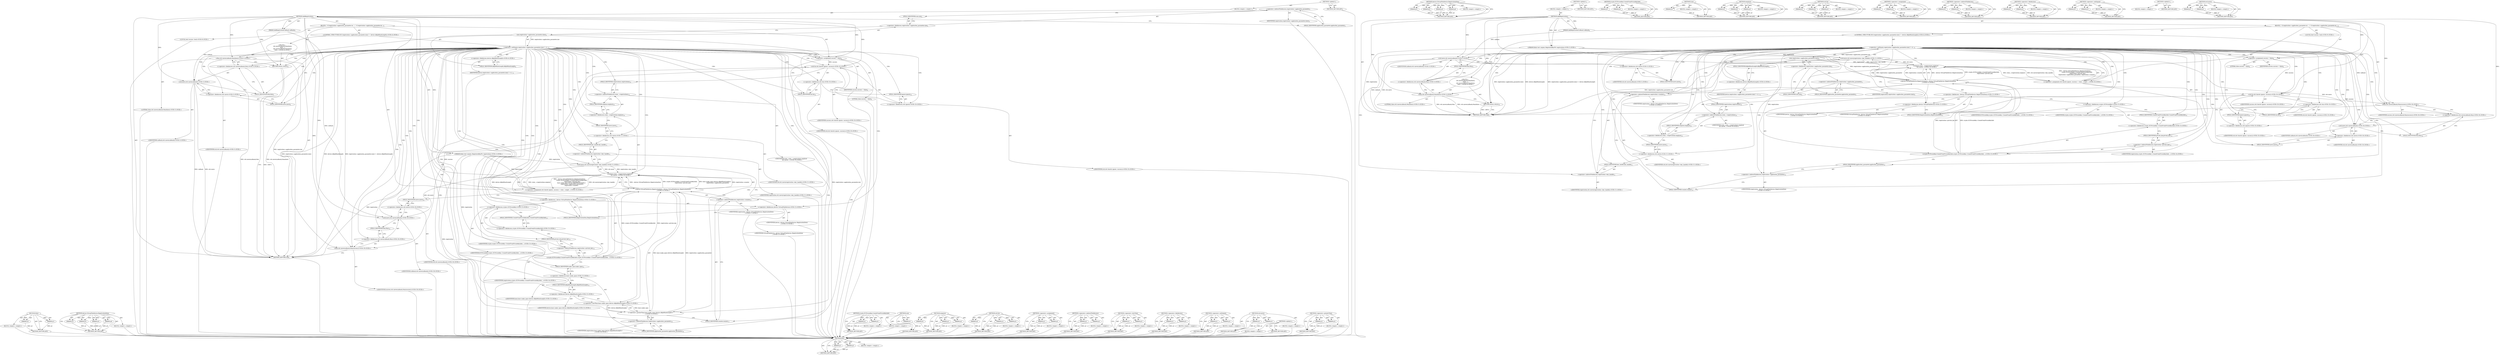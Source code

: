 digraph "&lt;operator&gt;.greaterThan" {
vulnerable_136 [label=<(METHOD,Run)>];
vulnerable_137 [label=<(PARAM,p1)>];
vulnerable_138 [label=<(PARAM,p2)>];
vulnerable_139 [label=<(BLOCK,&lt;empty&gt;,&lt;empty&gt;)>];
vulnerable_140 [label=<(METHOD_RETURN,ANY)>];
vulnerable_163 [label=<(METHOD,device.VirtualFidoDevice.RegistrationData)>];
vulnerable_164 [label=<(PARAM,p1)>];
vulnerable_165 [label=<(PARAM,p2)>];
vulnerable_166 [label=<(PARAM,p3)>];
vulnerable_167 [label=<(PARAM,p4)>];
vulnerable_168 [label=<(BLOCK,&lt;empty&gt;,&lt;empty&gt;)>];
vulnerable_169 [label=<(METHOD_RETURN,ANY)>];
vulnerable_6 [label=<(METHOD,&lt;global&gt;)<SUB>1</SUB>>];
vulnerable_7 [label=<(BLOCK,&lt;empty&gt;,&lt;empty&gt;)<SUB>1</SUB>>];
vulnerable_8 [label=<(METHOD,AddRegistration)<SUB>1</SUB>>];
vulnerable_9 [label="<(PARAM,blink::test::mojom::RegisteredKeyPtr registration)<SUB>2</SUB>>"];
vulnerable_10 [label=<(PARAM,AddRegistrationCallback callback)<SUB>3</SUB>>];
vulnerable_11 [label=<(BLOCK,{
  if (registration-&gt;application_parameter.siz...,{
  if (registration-&gt;application_parameter.siz...)<SUB>3</SUB>>];
vulnerable_12 [label="<(CONTROL_STRUCTURE,IF,if (registration-&gt;application_parameter.size() != device::kRpIdHashLength))<SUB>4</SUB>>"];
vulnerable_13 [label=<(&lt;operator&gt;.notEquals,registration-&gt;application_parameter.size() != d...)<SUB>4</SUB>>];
vulnerable_14 [label=<(size,registration-&gt;application_parameter.size())<SUB>4</SUB>>];
vulnerable_15 [label=<(&lt;operator&gt;.fieldAccess,registration-&gt;application_parameter.size)<SUB>4</SUB>>];
vulnerable_16 [label=<(&lt;operator&gt;.indirectFieldAccess,registration-&gt;application_parameter)<SUB>4</SUB>>];
vulnerable_17 [label=<(IDENTIFIER,registration,registration-&gt;application_parameter.size())<SUB>4</SUB>>];
vulnerable_18 [label=<(FIELD_IDENTIFIER,application_parameter,application_parameter)<SUB>4</SUB>>];
vulnerable_19 [label=<(FIELD_IDENTIFIER,size,size)<SUB>4</SUB>>];
vulnerable_20 [label="<(&lt;operator&gt;.fieldAccess,device::kRpIdHashLength)<SUB>4</SUB>>"];
vulnerable_21 [label=<(IDENTIFIER,device,registration-&gt;application_parameter.size() != d...)<SUB>4</SUB>>];
vulnerable_22 [label=<(FIELD_IDENTIFIER,kRpIdHashLength,kRpIdHashLength)<SUB>4</SUB>>];
vulnerable_23 [label="<(BLOCK,{
    std::move(callback).Run(false);
    retur...,{
    std::move(callback).Run(false);
    retur...)<SUB>4</SUB>>"];
vulnerable_24 [label="<(Run,std::move(callback).Run(false))<SUB>5</SUB>>"];
vulnerable_25 [label="<(&lt;operator&gt;.fieldAccess,std::move(callback).Run)<SUB>5</SUB>>"];
vulnerable_26 [label="<(std.move,std::move(callback))<SUB>5</SUB>>"];
vulnerable_27 [label="<(&lt;operator&gt;.fieldAccess,std::move)<SUB>5</SUB>>"];
vulnerable_28 [label="<(IDENTIFIER,std,std::move(callback))<SUB>5</SUB>>"];
vulnerable_29 [label=<(FIELD_IDENTIFIER,move,move)<SUB>5</SUB>>];
vulnerable_30 [label="<(IDENTIFIER,callback,std::move(callback))<SUB>5</SUB>>"];
vulnerable_31 [label=<(FIELD_IDENTIFIER,Run,Run)<SUB>5</SUB>>];
vulnerable_32 [label="<(LITERAL,false,std::move(callback).Run(false))<SUB>5</SUB>>"];
vulnerable_33 [label=<(RETURN,return;,return;)<SUB>6</SUB>>];
vulnerable_34 [label="<(LOCAL,bool success: bool)<SUB>9</SUB>>"];
vulnerable_35 [label=<(&lt;operator&gt;.assignment,success = false)<SUB>9</SUB>>];
vulnerable_36 [label=<(IDENTIFIER,success,success = false)<SUB>9</SUB>>];
vulnerable_37 [label=<(LITERAL,false,success = false)<SUB>9</SUB>>];
vulnerable_38 [label="<(&lt;operator&gt;.assignment,std::tie(std::ignore, success) = state_-&gt;regist...)<SUB>10</SUB>>"];
vulnerable_39 [label="<(std.tie,std::tie(std::ignore, success))<SUB>10</SUB>>"];
vulnerable_40 [label="<(&lt;operator&gt;.fieldAccess,std::tie)<SUB>10</SUB>>"];
vulnerable_41 [label="<(IDENTIFIER,std,std::tie(std::ignore, success))<SUB>10</SUB>>"];
vulnerable_42 [label=<(FIELD_IDENTIFIER,tie,tie)<SUB>10</SUB>>];
vulnerable_43 [label="<(&lt;operator&gt;.fieldAccess,std::ignore)<SUB>10</SUB>>"];
vulnerable_44 [label="<(IDENTIFIER,std,std::tie(std::ignore, success))<SUB>10</SUB>>"];
vulnerable_45 [label=<(FIELD_IDENTIFIER,ignore,ignore)<SUB>10</SUB>>];
vulnerable_46 [label="<(IDENTIFIER,success,std::tie(std::ignore, success))<SUB>10</SUB>>"];
vulnerable_47 [label="<(emplace,state_-&gt;registrations.emplace(
      std::move(...)<SUB>10</SUB>>"];
vulnerable_48 [label=<(&lt;operator&gt;.fieldAccess,state_-&gt;registrations.emplace)<SUB>10</SUB>>];
vulnerable_49 [label=<(&lt;operator&gt;.indirectFieldAccess,state_-&gt;registrations)<SUB>10</SUB>>];
vulnerable_50 [label="<(IDENTIFIER,state_,state_-&gt;registrations.emplace(
      std::move(...)<SUB>10</SUB>>"];
vulnerable_51 [label=<(FIELD_IDENTIFIER,registrations,registrations)<SUB>10</SUB>>];
vulnerable_52 [label=<(FIELD_IDENTIFIER,emplace,emplace)<SUB>10</SUB>>];
vulnerable_53 [label="<(std.move,std::move(registration-&gt;key_handle))<SUB>11</SUB>>"];
vulnerable_54 [label="<(&lt;operator&gt;.fieldAccess,std::move)<SUB>11</SUB>>"];
vulnerable_55 [label="<(IDENTIFIER,std,std::move(registration-&gt;key_handle))<SUB>11</SUB>>"];
vulnerable_56 [label=<(FIELD_IDENTIFIER,move,move)<SUB>11</SUB>>];
vulnerable_57 [label=<(&lt;operator&gt;.indirectFieldAccess,registration-&gt;key_handle)<SUB>11</SUB>>];
vulnerable_58 [label="<(IDENTIFIER,registration,std::move(registration-&gt;key_handle))<SUB>11</SUB>>"];
vulnerable_59 [label=<(FIELD_IDENTIFIER,key_handle,key_handle)<SUB>11</SUB>>];
vulnerable_60 [label="<(device.VirtualFidoDevice.RegistrationData,::device::VirtualFidoDevice::RegistrationData(
...)<SUB>12</SUB>>"];
vulnerable_61 [label="<(&lt;operator&gt;.fieldAccess,::device::VirtualFidoDevice::RegistrationData)<SUB>12</SUB>>"];
vulnerable_62 [label="<(&lt;operator&gt;.fieldAccess,device::VirtualFidoDevice)<SUB>12</SUB>>"];
vulnerable_63 [label="<(IDENTIFIER,device,::device::VirtualFidoDevice::RegistrationData(
...)<SUB>12</SUB>>"];
vulnerable_64 [label="<(IDENTIFIER,VirtualFidoDevice,::device::VirtualFidoDevice::RegistrationData(
...)<SUB>12</SUB>>"];
vulnerable_65 [label=<(FIELD_IDENTIFIER,RegistrationData,RegistrationData)<SUB>12</SUB>>];
vulnerable_66 [label="<(crypto.ECPrivateKey.CreateFromPrivateKeyInfo,crypto::ECPrivateKey::CreateFromPrivateKeyInfo(...)<SUB>13</SUB>>"];
vulnerable_67 [label="<(&lt;operator&gt;.fieldAccess,crypto::ECPrivateKey::CreateFromPrivateKeyInfo)<SUB>13</SUB>>"];
vulnerable_68 [label="<(&lt;operator&gt;.fieldAccess,crypto::ECPrivateKey)<SUB>13</SUB>>"];
vulnerable_69 [label="<(IDENTIFIER,crypto,crypto::ECPrivateKey::CreateFromPrivateKeyInfo(...)<SUB>13</SUB>>"];
vulnerable_70 [label="<(IDENTIFIER,ECPrivateKey,crypto::ECPrivateKey::CreateFromPrivateKeyInfo(...)<SUB>13</SUB>>"];
vulnerable_71 [label=<(FIELD_IDENTIFIER,CreateFromPrivateKeyInfo,CreateFromPrivateKeyInfo)<SUB>13</SUB>>];
vulnerable_72 [label=<(&lt;operator&gt;.indirectFieldAccess,registration-&gt;private_key)<SUB>14</SUB>>];
vulnerable_73 [label="<(IDENTIFIER,registration,crypto::ECPrivateKey::CreateFromPrivateKeyInfo(...)<SUB>14</SUB>>"];
vulnerable_74 [label=<(FIELD_IDENTIFIER,private_key,private_key)<SUB>14</SUB>>];
vulnerable_75 [label=<(&lt;operator&gt;.indirectFieldAccess,registration-&gt;application_parameter)<SUB>15</SUB>>];
vulnerable_76 [label="<(IDENTIFIER,registration,::device::VirtualFidoDevice::RegistrationData(
...)<SUB>15</SUB>>"];
vulnerable_77 [label=<(FIELD_IDENTIFIER,application_parameter,application_parameter)<SUB>15</SUB>>];
vulnerable_78 [label=<(&lt;operator&gt;.indirectFieldAccess,registration-&gt;counter)<SUB>15</SUB>>];
vulnerable_79 [label="<(IDENTIFIER,registration,::device::VirtualFidoDevice::RegistrationData(
...)<SUB>15</SUB>>"];
vulnerable_80 [label=<(FIELD_IDENTIFIER,counter,counter)<SUB>15</SUB>>];
vulnerable_81 [label="<(Run,std::move(callback).Run(success))<SUB>16</SUB>>"];
vulnerable_82 [label="<(&lt;operator&gt;.fieldAccess,std::move(callback).Run)<SUB>16</SUB>>"];
vulnerable_83 [label="<(std.move,std::move(callback))<SUB>16</SUB>>"];
vulnerable_84 [label="<(&lt;operator&gt;.fieldAccess,std::move)<SUB>16</SUB>>"];
vulnerable_85 [label="<(IDENTIFIER,std,std::move(callback))<SUB>16</SUB>>"];
vulnerable_86 [label=<(FIELD_IDENTIFIER,move,move)<SUB>16</SUB>>];
vulnerable_87 [label="<(IDENTIFIER,callback,std::move(callback))<SUB>16</SUB>>"];
vulnerable_88 [label=<(FIELD_IDENTIFIER,Run,Run)<SUB>16</SUB>>];
vulnerable_89 [label="<(IDENTIFIER,success,std::move(callback).Run(success))<SUB>16</SUB>>"];
vulnerable_90 [label=<(METHOD_RETURN,void)<SUB>1</SUB>>];
vulnerable_92 [label=<(METHOD_RETURN,ANY)<SUB>1</SUB>>];
vulnerable_170 [label=<(METHOD,crypto.ECPrivateKey.CreateFromPrivateKeyInfo)>];
vulnerable_171 [label=<(PARAM,p1)>];
vulnerable_172 [label=<(PARAM,p2)>];
vulnerable_173 [label=<(BLOCK,&lt;empty&gt;,&lt;empty&gt;)>];
vulnerable_174 [label=<(METHOD_RETURN,ANY)>];
vulnerable_122 [label=<(METHOD,size)>];
vulnerable_123 [label=<(PARAM,p1)>];
vulnerable_124 [label=<(BLOCK,&lt;empty&gt;,&lt;empty&gt;)>];
vulnerable_125 [label=<(METHOD_RETURN,ANY)>];
vulnerable_157 [label=<(METHOD,emplace)>];
vulnerable_158 [label=<(PARAM,p1)>];
vulnerable_159 [label=<(PARAM,p2)>];
vulnerable_160 [label=<(PARAM,p3)>];
vulnerable_161 [label=<(BLOCK,&lt;empty&gt;,&lt;empty&gt;)>];
vulnerable_162 [label=<(METHOD_RETURN,ANY)>];
vulnerable_151 [label=<(METHOD,std.tie)>];
vulnerable_152 [label=<(PARAM,p1)>];
vulnerable_153 [label=<(PARAM,p2)>];
vulnerable_154 [label=<(PARAM,p3)>];
vulnerable_155 [label=<(BLOCK,&lt;empty&gt;,&lt;empty&gt;)>];
vulnerable_156 [label=<(METHOD_RETURN,ANY)>];
vulnerable_146 [label=<(METHOD,&lt;operator&gt;.assignment)>];
vulnerable_147 [label=<(PARAM,p1)>];
vulnerable_148 [label=<(PARAM,p2)>];
vulnerable_149 [label=<(BLOCK,&lt;empty&gt;,&lt;empty&gt;)>];
vulnerable_150 [label=<(METHOD_RETURN,ANY)>];
vulnerable_131 [label=<(METHOD,&lt;operator&gt;.indirectFieldAccess)>];
vulnerable_132 [label=<(PARAM,p1)>];
vulnerable_133 [label=<(PARAM,p2)>];
vulnerable_134 [label=<(BLOCK,&lt;empty&gt;,&lt;empty&gt;)>];
vulnerable_135 [label=<(METHOD_RETURN,ANY)>];
vulnerable_126 [label=<(METHOD,&lt;operator&gt;.fieldAccess)>];
vulnerable_127 [label=<(PARAM,p1)>];
vulnerable_128 [label=<(PARAM,p2)>];
vulnerable_129 [label=<(BLOCK,&lt;empty&gt;,&lt;empty&gt;)>];
vulnerable_130 [label=<(METHOD_RETURN,ANY)>];
vulnerable_117 [label=<(METHOD,&lt;operator&gt;.notEquals)>];
vulnerable_118 [label=<(PARAM,p1)>];
vulnerable_119 [label=<(PARAM,p2)>];
vulnerable_120 [label=<(BLOCK,&lt;empty&gt;,&lt;empty&gt;)>];
vulnerable_121 [label=<(METHOD_RETURN,ANY)>];
vulnerable_111 [label=<(METHOD,&lt;global&gt;)<SUB>1</SUB>>];
vulnerable_112 [label=<(BLOCK,&lt;empty&gt;,&lt;empty&gt;)>];
vulnerable_113 [label=<(METHOD_RETURN,ANY)>];
vulnerable_141 [label=<(METHOD,std.move)>];
vulnerable_142 [label=<(PARAM,p1)>];
vulnerable_143 [label=<(PARAM,p2)>];
vulnerable_144 [label=<(BLOCK,&lt;empty&gt;,&lt;empty&gt;)>];
vulnerable_145 [label=<(METHOD_RETURN,ANY)>];
fixed_144 [label=<(METHOD,Run)>];
fixed_145 [label=<(PARAM,p1)>];
fixed_146 [label=<(PARAM,p2)>];
fixed_147 [label=<(BLOCK,&lt;empty&gt;,&lt;empty&gt;)>];
fixed_148 [label=<(METHOD_RETURN,ANY)>];
fixed_171 [label=<(METHOD,device.VirtualFidoDevice.RegistrationData)>];
fixed_172 [label=<(PARAM,p1)>];
fixed_173 [label=<(PARAM,p2)>];
fixed_174 [label=<(PARAM,p3)>];
fixed_175 [label=<(PARAM,p4)>];
fixed_176 [label=<(BLOCK,&lt;empty&gt;,&lt;empty&gt;)>];
fixed_177 [label=<(METHOD_RETURN,ANY)>];
fixed_6 [label=<(METHOD,&lt;global&gt;)<SUB>1</SUB>>];
fixed_7 [label=<(BLOCK,&lt;empty&gt;,&lt;empty&gt;)<SUB>1</SUB>>];
fixed_8 [label=<(METHOD,AddRegistration)<SUB>1</SUB>>];
fixed_9 [label="<(PARAM,blink::test::mojom::RegisteredKeyPtr registration)<SUB>2</SUB>>"];
fixed_10 [label=<(PARAM,AddRegistrationCallback callback)<SUB>3</SUB>>];
fixed_11 [label=<(BLOCK,{
  if (registration-&gt;application_parameter.siz...,{
  if (registration-&gt;application_parameter.siz...)<SUB>3</SUB>>];
fixed_12 [label="<(CONTROL_STRUCTURE,IF,if (registration-&gt;application_parameter.size() != device::kRpIdHashLength))<SUB>4</SUB>>"];
fixed_13 [label=<(&lt;operator&gt;.notEquals,registration-&gt;application_parameter.size() != d...)<SUB>4</SUB>>];
fixed_14 [label=<(size,registration-&gt;application_parameter.size())<SUB>4</SUB>>];
fixed_15 [label=<(&lt;operator&gt;.fieldAccess,registration-&gt;application_parameter.size)<SUB>4</SUB>>];
fixed_16 [label=<(&lt;operator&gt;.indirectFieldAccess,registration-&gt;application_parameter)<SUB>4</SUB>>];
fixed_17 [label=<(IDENTIFIER,registration,registration-&gt;application_parameter.size())<SUB>4</SUB>>];
fixed_18 [label=<(FIELD_IDENTIFIER,application_parameter,application_parameter)<SUB>4</SUB>>];
fixed_19 [label=<(FIELD_IDENTIFIER,size,size)<SUB>4</SUB>>];
fixed_20 [label="<(&lt;operator&gt;.fieldAccess,device::kRpIdHashLength)<SUB>4</SUB>>"];
fixed_21 [label=<(IDENTIFIER,device,registration-&gt;application_parameter.size() != d...)<SUB>4</SUB>>];
fixed_22 [label=<(FIELD_IDENTIFIER,kRpIdHashLength,kRpIdHashLength)<SUB>4</SUB>>];
fixed_23 [label="<(BLOCK,{
    std::move(callback).Run(false);
    retur...,{
    std::move(callback).Run(false);
    retur...)<SUB>4</SUB>>"];
fixed_24 [label="<(Run,std::move(callback).Run(false))<SUB>5</SUB>>"];
fixed_25 [label="<(&lt;operator&gt;.fieldAccess,std::move(callback).Run)<SUB>5</SUB>>"];
fixed_26 [label="<(std.move,std::move(callback))<SUB>5</SUB>>"];
fixed_27 [label="<(&lt;operator&gt;.fieldAccess,std::move)<SUB>5</SUB>>"];
fixed_28 [label="<(IDENTIFIER,std,std::move(callback))<SUB>5</SUB>>"];
fixed_29 [label=<(FIELD_IDENTIFIER,move,move)<SUB>5</SUB>>];
fixed_30 [label="<(IDENTIFIER,callback,std::move(callback))<SUB>5</SUB>>"];
fixed_31 [label=<(FIELD_IDENTIFIER,Run,Run)<SUB>5</SUB>>];
fixed_32 [label="<(LITERAL,false,std::move(callback).Run(false))<SUB>5</SUB>>"];
fixed_33 [label=<(RETURN,return;,return;)<SUB>6</SUB>>];
fixed_34 [label="<(LOCAL,bool success: bool)<SUB>9</SUB>>"];
fixed_35 [label=<(&lt;operator&gt;.assignment,success = false)<SUB>9</SUB>>];
fixed_36 [label=<(IDENTIFIER,success,success = false)<SUB>9</SUB>>];
fixed_37 [label=<(LITERAL,false,success = false)<SUB>9</SUB>>];
fixed_38 [label="<(&lt;operator&gt;.assignment,std::tie(std::ignore, success) = state_-&gt;regist...)<SUB>10</SUB>>"];
fixed_39 [label="<(std.tie,std::tie(std::ignore, success))<SUB>10</SUB>>"];
fixed_40 [label="<(&lt;operator&gt;.fieldAccess,std::tie)<SUB>10</SUB>>"];
fixed_41 [label="<(IDENTIFIER,std,std::tie(std::ignore, success))<SUB>10</SUB>>"];
fixed_42 [label=<(FIELD_IDENTIFIER,tie,tie)<SUB>10</SUB>>];
fixed_43 [label="<(&lt;operator&gt;.fieldAccess,std::ignore)<SUB>10</SUB>>"];
fixed_44 [label="<(IDENTIFIER,std,std::tie(std::ignore, success))<SUB>10</SUB>>"];
fixed_45 [label=<(FIELD_IDENTIFIER,ignore,ignore)<SUB>10</SUB>>];
fixed_46 [label="<(IDENTIFIER,success,std::tie(std::ignore, success))<SUB>10</SUB>>"];
fixed_47 [label="<(emplace,state_-&gt;registrations.emplace(
      std::move(...)<SUB>10</SUB>>"];
fixed_48 [label=<(&lt;operator&gt;.fieldAccess,state_-&gt;registrations.emplace)<SUB>10</SUB>>];
fixed_49 [label=<(&lt;operator&gt;.indirectFieldAccess,state_-&gt;registrations)<SUB>10</SUB>>];
fixed_50 [label="<(IDENTIFIER,state_,state_-&gt;registrations.emplace(
      std::move(...)<SUB>10</SUB>>"];
fixed_51 [label=<(FIELD_IDENTIFIER,registrations,registrations)<SUB>10</SUB>>];
fixed_52 [label=<(FIELD_IDENTIFIER,emplace,emplace)<SUB>10</SUB>>];
fixed_53 [label="<(std.move,std::move(registration-&gt;key_handle))<SUB>11</SUB>>"];
fixed_54 [label="<(&lt;operator&gt;.fieldAccess,std::move)<SUB>11</SUB>>"];
fixed_55 [label="<(IDENTIFIER,std,std::move(registration-&gt;key_handle))<SUB>11</SUB>>"];
fixed_56 [label=<(FIELD_IDENTIFIER,move,move)<SUB>11</SUB>>];
fixed_57 [label=<(&lt;operator&gt;.indirectFieldAccess,registration-&gt;key_handle)<SUB>11</SUB>>];
fixed_58 [label="<(IDENTIFIER,registration,std::move(registration-&gt;key_handle))<SUB>11</SUB>>"];
fixed_59 [label=<(FIELD_IDENTIFIER,key_handle,key_handle)<SUB>11</SUB>>];
fixed_60 [label="<(device.VirtualFidoDevice.RegistrationData,::device::VirtualFidoDevice::RegistrationData(
...)<SUB>12</SUB>>"];
fixed_61 [label="<(&lt;operator&gt;.fieldAccess,::device::VirtualFidoDevice::RegistrationData)<SUB>12</SUB>>"];
fixed_62 [label="<(&lt;operator&gt;.fieldAccess,device::VirtualFidoDevice)<SUB>12</SUB>>"];
fixed_63 [label="<(IDENTIFIER,device,::device::VirtualFidoDevice::RegistrationData(
...)<SUB>12</SUB>>"];
fixed_64 [label="<(IDENTIFIER,VirtualFidoDevice,::device::VirtualFidoDevice::RegistrationData(
...)<SUB>12</SUB>>"];
fixed_65 [label=<(FIELD_IDENTIFIER,RegistrationData,RegistrationData)<SUB>12</SUB>>];
fixed_66 [label="<(crypto.ECPrivateKey.CreateFromPrivateKeyInfo,crypto::ECPrivateKey::CreateFromPrivateKeyInfo(...)<SUB>13</SUB>>"];
fixed_67 [label="<(&lt;operator&gt;.fieldAccess,crypto::ECPrivateKey::CreateFromPrivateKeyInfo)<SUB>13</SUB>>"];
fixed_68 [label="<(&lt;operator&gt;.fieldAccess,crypto::ECPrivateKey)<SUB>13</SUB>>"];
fixed_69 [label="<(IDENTIFIER,crypto,crypto::ECPrivateKey::CreateFromPrivateKeyInfo(...)<SUB>13</SUB>>"];
fixed_70 [label="<(IDENTIFIER,ECPrivateKey,crypto::ECPrivateKey::CreateFromPrivateKeyInfo(...)<SUB>13</SUB>>"];
fixed_71 [label=<(FIELD_IDENTIFIER,CreateFromPrivateKeyInfo,CreateFromPrivateKeyInfo)<SUB>13</SUB>>];
fixed_72 [label=<(&lt;operator&gt;.indirectFieldAccess,registration-&gt;private_key)<SUB>14</SUB>>];
fixed_73 [label="<(IDENTIFIER,registration,crypto::ECPrivateKey::CreateFromPrivateKeyInfo(...)<SUB>14</SUB>>"];
fixed_74 [label=<(FIELD_IDENTIFIER,private_key,private_key)<SUB>14</SUB>>];
fixed_75 [label="<(&lt;operator&gt;.greaterThan,base::make_span&lt;device::kRpIdHashLength&gt;(
     ...)<SUB>15</SUB>>"];
fixed_76 [label="<(&lt;operator&gt;.lessThan,base::make_span&lt;device::kRpIdHashLength)<SUB>15</SUB>>"];
fixed_77 [label="<(&lt;operator&gt;.fieldAccess,base::make_span)<SUB>15</SUB>>"];
fixed_78 [label="<(IDENTIFIER,base,base::make_span&lt;device::kRpIdHashLength)<SUB>15</SUB>>"];
fixed_79 [label=<(FIELD_IDENTIFIER,make_span,make_span)<SUB>15</SUB>>];
fixed_80 [label="<(&lt;operator&gt;.fieldAccess,device::kRpIdHashLength)<SUB>15</SUB>>"];
fixed_81 [label="<(IDENTIFIER,device,base::make_span&lt;device::kRpIdHashLength)<SUB>15</SUB>>"];
fixed_82 [label=<(FIELD_IDENTIFIER,kRpIdHashLength,kRpIdHashLength)<SUB>15</SUB>>];
fixed_83 [label=<(&lt;operator&gt;.indirectFieldAccess,registration-&gt;application_parameter)<SUB>16</SUB>>];
fixed_84 [label="<(IDENTIFIER,registration,base::make_span&lt;device::kRpIdHashLength&gt;(
     ...)<SUB>16</SUB>>"];
fixed_85 [label=<(FIELD_IDENTIFIER,application_parameter,application_parameter)<SUB>16</SUB>>];
fixed_86 [label=<(&lt;operator&gt;.indirectFieldAccess,registration-&gt;counter)<SUB>17</SUB>>];
fixed_87 [label="<(IDENTIFIER,registration,::device::VirtualFidoDevice::RegistrationData(
...)<SUB>17</SUB>>"];
fixed_88 [label=<(FIELD_IDENTIFIER,counter,counter)<SUB>17</SUB>>];
fixed_89 [label="<(Run,std::move(callback).Run(success))<SUB>18</SUB>>"];
fixed_90 [label="<(&lt;operator&gt;.fieldAccess,std::move(callback).Run)<SUB>18</SUB>>"];
fixed_91 [label="<(std.move,std::move(callback))<SUB>18</SUB>>"];
fixed_92 [label="<(&lt;operator&gt;.fieldAccess,std::move)<SUB>18</SUB>>"];
fixed_93 [label="<(IDENTIFIER,std,std::move(callback))<SUB>18</SUB>>"];
fixed_94 [label=<(FIELD_IDENTIFIER,move,move)<SUB>18</SUB>>];
fixed_95 [label="<(IDENTIFIER,callback,std::move(callback))<SUB>18</SUB>>"];
fixed_96 [label=<(FIELD_IDENTIFIER,Run,Run)<SUB>18</SUB>>];
fixed_97 [label="<(IDENTIFIER,success,std::move(callback).Run(success))<SUB>18</SUB>>"];
fixed_98 [label=<(METHOD_RETURN,void)<SUB>1</SUB>>];
fixed_100 [label=<(METHOD_RETURN,ANY)<SUB>1</SUB>>];
fixed_178 [label=<(METHOD,crypto.ECPrivateKey.CreateFromPrivateKeyInfo)>];
fixed_179 [label=<(PARAM,p1)>];
fixed_180 [label=<(PARAM,p2)>];
fixed_181 [label=<(BLOCK,&lt;empty&gt;,&lt;empty&gt;)>];
fixed_182 [label=<(METHOD_RETURN,ANY)>];
fixed_130 [label=<(METHOD,size)>];
fixed_131 [label=<(PARAM,p1)>];
fixed_132 [label=<(BLOCK,&lt;empty&gt;,&lt;empty&gt;)>];
fixed_133 [label=<(METHOD_RETURN,ANY)>];
fixed_165 [label=<(METHOD,emplace)>];
fixed_166 [label=<(PARAM,p1)>];
fixed_167 [label=<(PARAM,p2)>];
fixed_168 [label=<(PARAM,p3)>];
fixed_169 [label=<(BLOCK,&lt;empty&gt;,&lt;empty&gt;)>];
fixed_170 [label=<(METHOD_RETURN,ANY)>];
fixed_159 [label=<(METHOD,std.tie)>];
fixed_160 [label=<(PARAM,p1)>];
fixed_161 [label=<(PARAM,p2)>];
fixed_162 [label=<(PARAM,p3)>];
fixed_163 [label=<(BLOCK,&lt;empty&gt;,&lt;empty&gt;)>];
fixed_164 [label=<(METHOD_RETURN,ANY)>];
fixed_154 [label=<(METHOD,&lt;operator&gt;.assignment)>];
fixed_155 [label=<(PARAM,p1)>];
fixed_156 [label=<(PARAM,p2)>];
fixed_157 [label=<(BLOCK,&lt;empty&gt;,&lt;empty&gt;)>];
fixed_158 [label=<(METHOD_RETURN,ANY)>];
fixed_139 [label=<(METHOD,&lt;operator&gt;.indirectFieldAccess)>];
fixed_140 [label=<(PARAM,p1)>];
fixed_141 [label=<(PARAM,p2)>];
fixed_142 [label=<(BLOCK,&lt;empty&gt;,&lt;empty&gt;)>];
fixed_143 [label=<(METHOD_RETURN,ANY)>];
fixed_188 [label=<(METHOD,&lt;operator&gt;.lessThan)>];
fixed_189 [label=<(PARAM,p1)>];
fixed_190 [label=<(PARAM,p2)>];
fixed_191 [label=<(BLOCK,&lt;empty&gt;,&lt;empty&gt;)>];
fixed_192 [label=<(METHOD_RETURN,ANY)>];
fixed_134 [label=<(METHOD,&lt;operator&gt;.fieldAccess)>];
fixed_135 [label=<(PARAM,p1)>];
fixed_136 [label=<(PARAM,p2)>];
fixed_137 [label=<(BLOCK,&lt;empty&gt;,&lt;empty&gt;)>];
fixed_138 [label=<(METHOD_RETURN,ANY)>];
fixed_125 [label=<(METHOD,&lt;operator&gt;.notEquals)>];
fixed_126 [label=<(PARAM,p1)>];
fixed_127 [label=<(PARAM,p2)>];
fixed_128 [label=<(BLOCK,&lt;empty&gt;,&lt;empty&gt;)>];
fixed_129 [label=<(METHOD_RETURN,ANY)>];
fixed_119 [label=<(METHOD,&lt;global&gt;)<SUB>1</SUB>>];
fixed_120 [label=<(BLOCK,&lt;empty&gt;,&lt;empty&gt;)>];
fixed_121 [label=<(METHOD_RETURN,ANY)>];
fixed_149 [label=<(METHOD,std.move)>];
fixed_150 [label=<(PARAM,p1)>];
fixed_151 [label=<(PARAM,p2)>];
fixed_152 [label=<(BLOCK,&lt;empty&gt;,&lt;empty&gt;)>];
fixed_153 [label=<(METHOD_RETURN,ANY)>];
fixed_183 [label=<(METHOD,&lt;operator&gt;.greaterThan)>];
fixed_184 [label=<(PARAM,p1)>];
fixed_185 [label=<(PARAM,p2)>];
fixed_186 [label=<(BLOCK,&lt;empty&gt;,&lt;empty&gt;)>];
fixed_187 [label=<(METHOD_RETURN,ANY)>];
vulnerable_136 -> vulnerable_137  [key=0, label="AST: "];
vulnerable_136 -> vulnerable_137  [key=1, label="DDG: "];
vulnerable_136 -> vulnerable_139  [key=0, label="AST: "];
vulnerable_136 -> vulnerable_138  [key=0, label="AST: "];
vulnerable_136 -> vulnerable_138  [key=1, label="DDG: "];
vulnerable_136 -> vulnerable_140  [key=0, label="AST: "];
vulnerable_136 -> vulnerable_140  [key=1, label="CFG: "];
vulnerable_137 -> vulnerable_140  [key=0, label="DDG: p1"];
vulnerable_138 -> vulnerable_140  [key=0, label="DDG: p2"];
vulnerable_163 -> vulnerable_164  [key=0, label="AST: "];
vulnerable_163 -> vulnerable_164  [key=1, label="DDG: "];
vulnerable_163 -> vulnerable_168  [key=0, label="AST: "];
vulnerable_163 -> vulnerable_165  [key=0, label="AST: "];
vulnerable_163 -> vulnerable_165  [key=1, label="DDG: "];
vulnerable_163 -> vulnerable_169  [key=0, label="AST: "];
vulnerable_163 -> vulnerable_169  [key=1, label="CFG: "];
vulnerable_163 -> vulnerable_166  [key=0, label="AST: "];
vulnerable_163 -> vulnerable_166  [key=1, label="DDG: "];
vulnerable_163 -> vulnerable_167  [key=0, label="AST: "];
vulnerable_163 -> vulnerable_167  [key=1, label="DDG: "];
vulnerable_164 -> vulnerable_169  [key=0, label="DDG: p1"];
vulnerable_165 -> vulnerable_169  [key=0, label="DDG: p2"];
vulnerable_166 -> vulnerable_169  [key=0, label="DDG: p3"];
vulnerable_167 -> vulnerable_169  [key=0, label="DDG: p4"];
vulnerable_6 -> vulnerable_7  [key=0, label="AST: "];
vulnerable_6 -> vulnerable_92  [key=0, label="AST: "];
vulnerable_6 -> vulnerable_92  [key=1, label="CFG: "];
vulnerable_7 -> vulnerable_8  [key=0, label="AST: "];
vulnerable_8 -> vulnerable_9  [key=0, label="AST: "];
vulnerable_8 -> vulnerable_9  [key=1, label="DDG: "];
vulnerable_8 -> vulnerable_10  [key=0, label="AST: "];
vulnerable_8 -> vulnerable_10  [key=1, label="DDG: "];
vulnerable_8 -> vulnerable_11  [key=0, label="AST: "];
vulnerable_8 -> vulnerable_90  [key=0, label="AST: "];
vulnerable_8 -> vulnerable_18  [key=0, label="CFG: "];
vulnerable_8 -> vulnerable_35  [key=0, label="DDG: "];
vulnerable_8 -> vulnerable_81  [key=0, label="DDG: "];
vulnerable_8 -> vulnerable_33  [key=0, label="DDG: "];
vulnerable_8 -> vulnerable_39  [key=0, label="DDG: "];
vulnerable_8 -> vulnerable_24  [key=0, label="DDG: "];
vulnerable_8 -> vulnerable_83  [key=0, label="DDG: "];
vulnerable_8 -> vulnerable_26  [key=0, label="DDG: "];
vulnerable_9 -> vulnerable_90  [key=0, label="DDG: registration"];
vulnerable_9 -> vulnerable_53  [key=0, label="DDG: registration"];
vulnerable_9 -> vulnerable_60  [key=0, label="DDG: registration"];
vulnerable_9 -> vulnerable_66  [key=0, label="DDG: registration"];
vulnerable_10 -> vulnerable_83  [key=0, label="DDG: callback"];
vulnerable_10 -> vulnerable_26  [key=0, label="DDG: callback"];
vulnerable_11 -> vulnerable_12  [key=0, label="AST: "];
vulnerable_11 -> vulnerable_34  [key=0, label="AST: "];
vulnerable_11 -> vulnerable_35  [key=0, label="AST: "];
vulnerable_11 -> vulnerable_38  [key=0, label="AST: "];
vulnerable_11 -> vulnerable_81  [key=0, label="AST: "];
vulnerable_12 -> vulnerable_13  [key=0, label="AST: "];
vulnerable_12 -> vulnerable_23  [key=0, label="AST: "];
vulnerable_13 -> vulnerable_14  [key=0, label="AST: "];
vulnerable_13 -> vulnerable_20  [key=0, label="AST: "];
vulnerable_13 -> vulnerable_29  [key=0, label="CFG: "];
vulnerable_13 -> vulnerable_29  [key=1, label="CDG: "];
vulnerable_13 -> vulnerable_35  [key=0, label="CFG: "];
vulnerable_13 -> vulnerable_35  [key=1, label="CDG: "];
vulnerable_13 -> vulnerable_90  [key=0, label="DDG: registration-&gt;application_parameter.size()"];
vulnerable_13 -> vulnerable_90  [key=1, label="DDG: device::kRpIdHashLength"];
vulnerable_13 -> vulnerable_90  [key=2, label="DDG: registration-&gt;application_parameter.size() != device::kRpIdHashLength"];
vulnerable_13 -> vulnerable_47  [key=0, label="CDG: "];
vulnerable_13 -> vulnerable_48  [key=0, label="CDG: "];
vulnerable_13 -> vulnerable_68  [key=0, label="CDG: "];
vulnerable_13 -> vulnerable_49  [key=0, label="CDG: "];
vulnerable_13 -> vulnerable_60  [key=0, label="CDG: "];
vulnerable_13 -> vulnerable_26  [key=0, label="CDG: "];
vulnerable_13 -> vulnerable_77  [key=0, label="CDG: "];
vulnerable_13 -> vulnerable_42  [key=0, label="CDG: "];
vulnerable_13 -> vulnerable_51  [key=0, label="CDG: "];
vulnerable_13 -> vulnerable_57  [key=0, label="CDG: "];
vulnerable_13 -> vulnerable_66  [key=0, label="CDG: "];
vulnerable_13 -> vulnerable_75  [key=0, label="CDG: "];
vulnerable_13 -> vulnerable_52  [key=0, label="CDG: "];
vulnerable_13 -> vulnerable_81  [key=0, label="CDG: "];
vulnerable_13 -> vulnerable_84  [key=0, label="CDG: "];
vulnerable_13 -> vulnerable_38  [key=0, label="CDG: "];
vulnerable_13 -> vulnerable_25  [key=0, label="CDG: "];
vulnerable_13 -> vulnerable_72  [key=0, label="CDG: "];
vulnerable_13 -> vulnerable_56  [key=0, label="CDG: "];
vulnerable_13 -> vulnerable_67  [key=0, label="CDG: "];
vulnerable_13 -> vulnerable_74  [key=0, label="CDG: "];
vulnerable_13 -> vulnerable_45  [key=0, label="CDG: "];
vulnerable_13 -> vulnerable_27  [key=0, label="CDG: "];
vulnerable_13 -> vulnerable_40  [key=0, label="CDG: "];
vulnerable_13 -> vulnerable_65  [key=0, label="CDG: "];
vulnerable_13 -> vulnerable_59  [key=0, label="CDG: "];
vulnerable_13 -> vulnerable_82  [key=0, label="CDG: "];
vulnerable_13 -> vulnerable_54  [key=0, label="CDG: "];
vulnerable_13 -> vulnerable_43  [key=0, label="CDG: "];
vulnerable_13 -> vulnerable_24  [key=0, label="CDG: "];
vulnerable_13 -> vulnerable_80  [key=0, label="CDG: "];
vulnerable_13 -> vulnerable_33  [key=0, label="CDG: "];
vulnerable_13 -> vulnerable_61  [key=0, label="CDG: "];
vulnerable_13 -> vulnerable_83  [key=0, label="CDG: "];
vulnerable_13 -> vulnerable_71  [key=0, label="CDG: "];
vulnerable_13 -> vulnerable_53  [key=0, label="CDG: "];
vulnerable_13 -> vulnerable_88  [key=0, label="CDG: "];
vulnerable_13 -> vulnerable_78  [key=0, label="CDG: "];
vulnerable_13 -> vulnerable_62  [key=0, label="CDG: "];
vulnerable_13 -> vulnerable_39  [key=0, label="CDG: "];
vulnerable_13 -> vulnerable_31  [key=0, label="CDG: "];
vulnerable_13 -> vulnerable_86  [key=0, label="CDG: "];
vulnerable_14 -> vulnerable_15  [key=0, label="AST: "];
vulnerable_14 -> vulnerable_22  [key=0, label="CFG: "];
vulnerable_14 -> vulnerable_90  [key=0, label="DDG: registration-&gt;application_parameter.size"];
vulnerable_14 -> vulnerable_13  [key=0, label="DDG: registration-&gt;application_parameter.size"];
vulnerable_14 -> vulnerable_60  [key=0, label="DDG: registration-&gt;application_parameter.size"];
vulnerable_15 -> vulnerable_16  [key=0, label="AST: "];
vulnerable_15 -> vulnerable_19  [key=0, label="AST: "];
vulnerable_15 -> vulnerable_14  [key=0, label="CFG: "];
vulnerable_16 -> vulnerable_17  [key=0, label="AST: "];
vulnerable_16 -> vulnerable_18  [key=0, label="AST: "];
vulnerable_16 -> vulnerable_19  [key=0, label="CFG: "];
vulnerable_18 -> vulnerable_16  [key=0, label="CFG: "];
vulnerable_19 -> vulnerable_15  [key=0, label="CFG: "];
vulnerable_20 -> vulnerable_21  [key=0, label="AST: "];
vulnerable_20 -> vulnerable_22  [key=0, label="AST: "];
vulnerable_20 -> vulnerable_13  [key=0, label="CFG: "];
vulnerable_22 -> vulnerable_20  [key=0, label="CFG: "];
vulnerable_23 -> vulnerable_24  [key=0, label="AST: "];
vulnerable_23 -> vulnerable_33  [key=0, label="AST: "];
vulnerable_24 -> vulnerable_25  [key=0, label="AST: "];
vulnerable_24 -> vulnerable_32  [key=0, label="AST: "];
vulnerable_24 -> vulnerable_33  [key=0, label="CFG: "];
vulnerable_24 -> vulnerable_90  [key=0, label="DDG: std::move(callback).Run"];
vulnerable_24 -> vulnerable_90  [key=1, label="DDG: std::move(callback).Run(false)"];
vulnerable_25 -> vulnerable_26  [key=0, label="AST: "];
vulnerable_25 -> vulnerable_31  [key=0, label="AST: "];
vulnerable_25 -> vulnerable_24  [key=0, label="CFG: "];
vulnerable_26 -> vulnerable_27  [key=0, label="AST: "];
vulnerable_26 -> vulnerable_30  [key=0, label="AST: "];
vulnerable_26 -> vulnerable_31  [key=0, label="CFG: "];
vulnerable_26 -> vulnerable_90  [key=0, label="DDG: std::move"];
vulnerable_26 -> vulnerable_90  [key=1, label="DDG: callback"];
vulnerable_27 -> vulnerable_28  [key=0, label="AST: "];
vulnerable_27 -> vulnerable_29  [key=0, label="AST: "];
vulnerable_27 -> vulnerable_26  [key=0, label="CFG: "];
vulnerable_29 -> vulnerable_27  [key=0, label="CFG: "];
vulnerable_31 -> vulnerable_25  [key=0, label="CFG: "];
vulnerable_33 -> vulnerable_90  [key=0, label="CFG: "];
vulnerable_33 -> vulnerable_90  [key=1, label="DDG: &lt;RET&gt;"];
vulnerable_35 -> vulnerable_36  [key=0, label="AST: "];
vulnerable_35 -> vulnerable_37  [key=0, label="AST: "];
vulnerable_35 -> vulnerable_42  [key=0, label="CFG: "];
vulnerable_35 -> vulnerable_39  [key=0, label="DDG: success"];
vulnerable_38 -> vulnerable_39  [key=0, label="AST: "];
vulnerable_38 -> vulnerable_47  [key=0, label="AST: "];
vulnerable_38 -> vulnerable_86  [key=0, label="CFG: "];
vulnerable_39 -> vulnerable_40  [key=0, label="AST: "];
vulnerable_39 -> vulnerable_43  [key=0, label="AST: "];
vulnerable_39 -> vulnerable_46  [key=0, label="AST: "];
vulnerable_39 -> vulnerable_51  [key=0, label="CFG: "];
vulnerable_39 -> vulnerable_81  [key=0, label="DDG: success"];
vulnerable_40 -> vulnerable_41  [key=0, label="AST: "];
vulnerable_40 -> vulnerable_42  [key=0, label="AST: "];
vulnerable_40 -> vulnerable_45  [key=0, label="CFG: "];
vulnerable_42 -> vulnerable_40  [key=0, label="CFG: "];
vulnerable_43 -> vulnerable_44  [key=0, label="AST: "];
vulnerable_43 -> vulnerable_45  [key=0, label="AST: "];
vulnerable_43 -> vulnerable_39  [key=0, label="CFG: "];
vulnerable_45 -> vulnerable_43  [key=0, label="CFG: "];
vulnerable_47 -> vulnerable_48  [key=0, label="AST: "];
vulnerable_47 -> vulnerable_53  [key=0, label="AST: "];
vulnerable_47 -> vulnerable_60  [key=0, label="AST: "];
vulnerable_47 -> vulnerable_38  [key=0, label="CFG: "];
vulnerable_47 -> vulnerable_38  [key=1, label="DDG: state_-&gt;registrations.emplace"];
vulnerable_47 -> vulnerable_38  [key=2, label="DDG: std::move(registration-&gt;key_handle)"];
vulnerable_47 -> vulnerable_38  [key=3, label="DDG: ::device::VirtualFidoDevice::RegistrationData(
           crypto::ECPrivateKey::CreateFromPrivateKeyInfo(
               registration-&gt;private_key),
          registration-&gt;application_parameter, registration-&gt;counter)"];
vulnerable_48 -> vulnerable_49  [key=0, label="AST: "];
vulnerable_48 -> vulnerable_52  [key=0, label="AST: "];
vulnerable_48 -> vulnerable_56  [key=0, label="CFG: "];
vulnerable_49 -> vulnerable_50  [key=0, label="AST: "];
vulnerable_49 -> vulnerable_51  [key=0, label="AST: "];
vulnerable_49 -> vulnerable_52  [key=0, label="CFG: "];
vulnerable_51 -> vulnerable_49  [key=0, label="CFG: "];
vulnerable_52 -> vulnerable_48  [key=0, label="CFG: "];
vulnerable_53 -> vulnerable_54  [key=0, label="AST: "];
vulnerable_53 -> vulnerable_57  [key=0, label="AST: "];
vulnerable_53 -> vulnerable_62  [key=0, label="CFG: "];
vulnerable_53 -> vulnerable_47  [key=0, label="DDG: std::move"];
vulnerable_53 -> vulnerable_47  [key=1, label="DDG: registration-&gt;key_handle"];
vulnerable_53 -> vulnerable_83  [key=0, label="DDG: std::move"];
vulnerable_54 -> vulnerable_55  [key=0, label="AST: "];
vulnerable_54 -> vulnerable_56  [key=0, label="AST: "];
vulnerable_54 -> vulnerable_59  [key=0, label="CFG: "];
vulnerable_56 -> vulnerable_54  [key=0, label="CFG: "];
vulnerable_57 -> vulnerable_58  [key=0, label="AST: "];
vulnerable_57 -> vulnerable_59  [key=0, label="AST: "];
vulnerable_57 -> vulnerable_53  [key=0, label="CFG: "];
vulnerable_59 -> vulnerable_57  [key=0, label="CFG: "];
vulnerable_60 -> vulnerable_61  [key=0, label="AST: "];
vulnerable_60 -> vulnerable_66  [key=0, label="AST: "];
vulnerable_60 -> vulnerable_75  [key=0, label="AST: "];
vulnerable_60 -> vulnerable_78  [key=0, label="AST: "];
vulnerable_60 -> vulnerable_47  [key=0, label="CFG: "];
vulnerable_60 -> vulnerable_47  [key=1, label="DDG: ::device::VirtualFidoDevice::RegistrationData"];
vulnerable_60 -> vulnerable_47  [key=2, label="DDG: crypto::ECPrivateKey::CreateFromPrivateKeyInfo(
               registration-&gt;private_key)"];
vulnerable_60 -> vulnerable_47  [key=3, label="DDG: registration-&gt;application_parameter"];
vulnerable_60 -> vulnerable_47  [key=4, label="DDG: registration-&gt;counter"];
vulnerable_61 -> vulnerable_62  [key=0, label="AST: "];
vulnerable_61 -> vulnerable_65  [key=0, label="AST: "];
vulnerable_61 -> vulnerable_68  [key=0, label="CFG: "];
vulnerable_62 -> vulnerable_63  [key=0, label="AST: "];
vulnerable_62 -> vulnerable_64  [key=0, label="AST: "];
vulnerable_62 -> vulnerable_65  [key=0, label="CFG: "];
vulnerable_65 -> vulnerable_61  [key=0, label="CFG: "];
vulnerable_66 -> vulnerable_67  [key=0, label="AST: "];
vulnerable_66 -> vulnerable_72  [key=0, label="AST: "];
vulnerable_66 -> vulnerable_77  [key=0, label="CFG: "];
vulnerable_66 -> vulnerable_60  [key=0, label="DDG: crypto::ECPrivateKey::CreateFromPrivateKeyInfo"];
vulnerable_66 -> vulnerable_60  [key=1, label="DDG: registration-&gt;private_key"];
vulnerable_67 -> vulnerable_68  [key=0, label="AST: "];
vulnerable_67 -> vulnerable_71  [key=0, label="AST: "];
vulnerable_67 -> vulnerable_74  [key=0, label="CFG: "];
vulnerable_68 -> vulnerable_69  [key=0, label="AST: "];
vulnerable_68 -> vulnerable_70  [key=0, label="AST: "];
vulnerable_68 -> vulnerable_71  [key=0, label="CFG: "];
vulnerable_71 -> vulnerable_67  [key=0, label="CFG: "];
vulnerable_72 -> vulnerable_73  [key=0, label="AST: "];
vulnerable_72 -> vulnerable_74  [key=0, label="AST: "];
vulnerable_72 -> vulnerable_66  [key=0, label="CFG: "];
vulnerable_74 -> vulnerable_72  [key=0, label="CFG: "];
vulnerable_75 -> vulnerable_76  [key=0, label="AST: "];
vulnerable_75 -> vulnerable_77  [key=0, label="AST: "];
vulnerable_75 -> vulnerable_80  [key=0, label="CFG: "];
vulnerable_77 -> vulnerable_75  [key=0, label="CFG: "];
vulnerable_78 -> vulnerable_79  [key=0, label="AST: "];
vulnerable_78 -> vulnerable_80  [key=0, label="AST: "];
vulnerable_78 -> vulnerable_60  [key=0, label="CFG: "];
vulnerable_80 -> vulnerable_78  [key=0, label="CFG: "];
vulnerable_81 -> vulnerable_82  [key=0, label="AST: "];
vulnerable_81 -> vulnerable_89  [key=0, label="AST: "];
vulnerable_81 -> vulnerable_90  [key=0, label="CFG: "];
vulnerable_82 -> vulnerable_83  [key=0, label="AST: "];
vulnerable_82 -> vulnerable_88  [key=0, label="AST: "];
vulnerable_82 -> vulnerable_81  [key=0, label="CFG: "];
vulnerable_83 -> vulnerable_84  [key=0, label="AST: "];
vulnerable_83 -> vulnerable_87  [key=0, label="AST: "];
vulnerable_83 -> vulnerable_88  [key=0, label="CFG: "];
vulnerable_84 -> vulnerable_85  [key=0, label="AST: "];
vulnerable_84 -> vulnerable_86  [key=0, label="AST: "];
vulnerable_84 -> vulnerable_83  [key=0, label="CFG: "];
vulnerable_86 -> vulnerable_84  [key=0, label="CFG: "];
vulnerable_88 -> vulnerable_82  [key=0, label="CFG: "];
vulnerable_170 -> vulnerable_171  [key=0, label="AST: "];
vulnerable_170 -> vulnerable_171  [key=1, label="DDG: "];
vulnerable_170 -> vulnerable_173  [key=0, label="AST: "];
vulnerable_170 -> vulnerable_172  [key=0, label="AST: "];
vulnerable_170 -> vulnerable_172  [key=1, label="DDG: "];
vulnerable_170 -> vulnerable_174  [key=0, label="AST: "];
vulnerable_170 -> vulnerable_174  [key=1, label="CFG: "];
vulnerable_171 -> vulnerable_174  [key=0, label="DDG: p1"];
vulnerable_172 -> vulnerable_174  [key=0, label="DDG: p2"];
vulnerable_122 -> vulnerable_123  [key=0, label="AST: "];
vulnerable_122 -> vulnerable_123  [key=1, label="DDG: "];
vulnerable_122 -> vulnerable_124  [key=0, label="AST: "];
vulnerable_122 -> vulnerable_125  [key=0, label="AST: "];
vulnerable_122 -> vulnerable_125  [key=1, label="CFG: "];
vulnerable_123 -> vulnerable_125  [key=0, label="DDG: p1"];
vulnerable_157 -> vulnerable_158  [key=0, label="AST: "];
vulnerable_157 -> vulnerable_158  [key=1, label="DDG: "];
vulnerable_157 -> vulnerable_161  [key=0, label="AST: "];
vulnerable_157 -> vulnerable_159  [key=0, label="AST: "];
vulnerable_157 -> vulnerable_159  [key=1, label="DDG: "];
vulnerable_157 -> vulnerable_162  [key=0, label="AST: "];
vulnerable_157 -> vulnerable_162  [key=1, label="CFG: "];
vulnerable_157 -> vulnerable_160  [key=0, label="AST: "];
vulnerable_157 -> vulnerable_160  [key=1, label="DDG: "];
vulnerable_158 -> vulnerable_162  [key=0, label="DDG: p1"];
vulnerable_159 -> vulnerable_162  [key=0, label="DDG: p2"];
vulnerable_160 -> vulnerable_162  [key=0, label="DDG: p3"];
vulnerable_151 -> vulnerable_152  [key=0, label="AST: "];
vulnerable_151 -> vulnerable_152  [key=1, label="DDG: "];
vulnerable_151 -> vulnerable_155  [key=0, label="AST: "];
vulnerable_151 -> vulnerable_153  [key=0, label="AST: "];
vulnerable_151 -> vulnerable_153  [key=1, label="DDG: "];
vulnerable_151 -> vulnerable_156  [key=0, label="AST: "];
vulnerable_151 -> vulnerable_156  [key=1, label="CFG: "];
vulnerable_151 -> vulnerable_154  [key=0, label="AST: "];
vulnerable_151 -> vulnerable_154  [key=1, label="DDG: "];
vulnerable_152 -> vulnerable_156  [key=0, label="DDG: p1"];
vulnerable_153 -> vulnerable_156  [key=0, label="DDG: p2"];
vulnerable_154 -> vulnerable_156  [key=0, label="DDG: p3"];
vulnerable_146 -> vulnerable_147  [key=0, label="AST: "];
vulnerable_146 -> vulnerable_147  [key=1, label="DDG: "];
vulnerable_146 -> vulnerable_149  [key=0, label="AST: "];
vulnerable_146 -> vulnerable_148  [key=0, label="AST: "];
vulnerable_146 -> vulnerable_148  [key=1, label="DDG: "];
vulnerable_146 -> vulnerable_150  [key=0, label="AST: "];
vulnerable_146 -> vulnerable_150  [key=1, label="CFG: "];
vulnerable_147 -> vulnerable_150  [key=0, label="DDG: p1"];
vulnerable_148 -> vulnerable_150  [key=0, label="DDG: p2"];
vulnerable_131 -> vulnerable_132  [key=0, label="AST: "];
vulnerable_131 -> vulnerable_132  [key=1, label="DDG: "];
vulnerable_131 -> vulnerable_134  [key=0, label="AST: "];
vulnerable_131 -> vulnerable_133  [key=0, label="AST: "];
vulnerable_131 -> vulnerable_133  [key=1, label="DDG: "];
vulnerable_131 -> vulnerable_135  [key=0, label="AST: "];
vulnerable_131 -> vulnerable_135  [key=1, label="CFG: "];
vulnerable_132 -> vulnerable_135  [key=0, label="DDG: p1"];
vulnerable_133 -> vulnerable_135  [key=0, label="DDG: p2"];
vulnerable_126 -> vulnerable_127  [key=0, label="AST: "];
vulnerable_126 -> vulnerable_127  [key=1, label="DDG: "];
vulnerable_126 -> vulnerable_129  [key=0, label="AST: "];
vulnerable_126 -> vulnerable_128  [key=0, label="AST: "];
vulnerable_126 -> vulnerable_128  [key=1, label="DDG: "];
vulnerable_126 -> vulnerable_130  [key=0, label="AST: "];
vulnerable_126 -> vulnerable_130  [key=1, label="CFG: "];
vulnerable_127 -> vulnerable_130  [key=0, label="DDG: p1"];
vulnerable_128 -> vulnerable_130  [key=0, label="DDG: p2"];
vulnerable_117 -> vulnerable_118  [key=0, label="AST: "];
vulnerable_117 -> vulnerable_118  [key=1, label="DDG: "];
vulnerable_117 -> vulnerable_120  [key=0, label="AST: "];
vulnerable_117 -> vulnerable_119  [key=0, label="AST: "];
vulnerable_117 -> vulnerable_119  [key=1, label="DDG: "];
vulnerable_117 -> vulnerable_121  [key=0, label="AST: "];
vulnerable_117 -> vulnerable_121  [key=1, label="CFG: "];
vulnerable_118 -> vulnerable_121  [key=0, label="DDG: p1"];
vulnerable_119 -> vulnerable_121  [key=0, label="DDG: p2"];
vulnerable_111 -> vulnerable_112  [key=0, label="AST: "];
vulnerable_111 -> vulnerable_113  [key=0, label="AST: "];
vulnerable_111 -> vulnerable_113  [key=1, label="CFG: "];
vulnerable_141 -> vulnerable_142  [key=0, label="AST: "];
vulnerable_141 -> vulnerable_142  [key=1, label="DDG: "];
vulnerable_141 -> vulnerable_144  [key=0, label="AST: "];
vulnerable_141 -> vulnerable_143  [key=0, label="AST: "];
vulnerable_141 -> vulnerable_143  [key=1, label="DDG: "];
vulnerable_141 -> vulnerable_145  [key=0, label="AST: "];
vulnerable_141 -> vulnerable_145  [key=1, label="CFG: "];
vulnerable_142 -> vulnerable_145  [key=0, label="DDG: p1"];
vulnerable_143 -> vulnerable_145  [key=0, label="DDG: p2"];
fixed_144 -> fixed_145  [key=0, label="AST: "];
fixed_144 -> fixed_145  [key=1, label="DDG: "];
fixed_144 -> fixed_147  [key=0, label="AST: "];
fixed_144 -> fixed_146  [key=0, label="AST: "];
fixed_144 -> fixed_146  [key=1, label="DDG: "];
fixed_144 -> fixed_148  [key=0, label="AST: "];
fixed_144 -> fixed_148  [key=1, label="CFG: "];
fixed_145 -> fixed_148  [key=0, label="DDG: p1"];
fixed_146 -> fixed_148  [key=0, label="DDG: p2"];
fixed_147 -> vulnerable_136  [key=0];
fixed_148 -> vulnerable_136  [key=0];
fixed_171 -> fixed_172  [key=0, label="AST: "];
fixed_171 -> fixed_172  [key=1, label="DDG: "];
fixed_171 -> fixed_176  [key=0, label="AST: "];
fixed_171 -> fixed_173  [key=0, label="AST: "];
fixed_171 -> fixed_173  [key=1, label="DDG: "];
fixed_171 -> fixed_177  [key=0, label="AST: "];
fixed_171 -> fixed_177  [key=1, label="CFG: "];
fixed_171 -> fixed_174  [key=0, label="AST: "];
fixed_171 -> fixed_174  [key=1, label="DDG: "];
fixed_171 -> fixed_175  [key=0, label="AST: "];
fixed_171 -> fixed_175  [key=1, label="DDG: "];
fixed_172 -> fixed_177  [key=0, label="DDG: p1"];
fixed_173 -> fixed_177  [key=0, label="DDG: p2"];
fixed_174 -> fixed_177  [key=0, label="DDG: p3"];
fixed_175 -> fixed_177  [key=0, label="DDG: p4"];
fixed_176 -> vulnerable_136  [key=0];
fixed_177 -> vulnerable_136  [key=0];
fixed_6 -> fixed_7  [key=0, label="AST: "];
fixed_6 -> fixed_100  [key=0, label="AST: "];
fixed_6 -> fixed_100  [key=1, label="CFG: "];
fixed_7 -> fixed_8  [key=0, label="AST: "];
fixed_8 -> fixed_9  [key=0, label="AST: "];
fixed_8 -> fixed_9  [key=1, label="DDG: "];
fixed_8 -> fixed_10  [key=0, label="AST: "];
fixed_8 -> fixed_10  [key=1, label="DDG: "];
fixed_8 -> fixed_11  [key=0, label="AST: "];
fixed_8 -> fixed_98  [key=0, label="AST: "];
fixed_8 -> fixed_18  [key=0, label="CFG: "];
fixed_8 -> fixed_35  [key=0, label="DDG: "];
fixed_8 -> fixed_89  [key=0, label="DDG: "];
fixed_8 -> fixed_33  [key=0, label="DDG: "];
fixed_8 -> fixed_39  [key=0, label="DDG: "];
fixed_8 -> fixed_24  [key=0, label="DDG: "];
fixed_8 -> fixed_91  [key=0, label="DDG: "];
fixed_8 -> fixed_26  [key=0, label="DDG: "];
fixed_9 -> fixed_98  [key=0, label="DDG: registration"];
fixed_9 -> fixed_53  [key=0, label="DDG: registration"];
fixed_9 -> fixed_60  [key=0, label="DDG: registration"];
fixed_9 -> fixed_66  [key=0, label="DDG: registration"];
fixed_9 -> fixed_75  [key=0, label="DDG: registration"];
fixed_10 -> fixed_91  [key=0, label="DDG: callback"];
fixed_10 -> fixed_26  [key=0, label="DDG: callback"];
fixed_11 -> fixed_12  [key=0, label="AST: "];
fixed_11 -> fixed_34  [key=0, label="AST: "];
fixed_11 -> fixed_35  [key=0, label="AST: "];
fixed_11 -> fixed_38  [key=0, label="AST: "];
fixed_11 -> fixed_89  [key=0, label="AST: "];
fixed_12 -> fixed_13  [key=0, label="AST: "];
fixed_12 -> fixed_23  [key=0, label="AST: "];
fixed_13 -> fixed_14  [key=0, label="AST: "];
fixed_13 -> fixed_20  [key=0, label="AST: "];
fixed_13 -> fixed_29  [key=0, label="CFG: "];
fixed_13 -> fixed_29  [key=1, label="CDG: "];
fixed_13 -> fixed_35  [key=0, label="CFG: "];
fixed_13 -> fixed_35  [key=1, label="CDG: "];
fixed_13 -> fixed_98  [key=0, label="DDG: registration-&gt;application_parameter.size()"];
fixed_13 -> fixed_98  [key=1, label="DDG: device::kRpIdHashLength"];
fixed_13 -> fixed_98  [key=2, label="DDG: registration-&gt;application_parameter.size() != device::kRpIdHashLength"];
fixed_13 -> fixed_76  [key=0, label="DDG: device::kRpIdHashLength"];
fixed_13 -> fixed_76  [key=1, label="CDG: "];
fixed_13 -> fixed_47  [key=0, label="CDG: "];
fixed_13 -> fixed_94  [key=0, label="CDG: "];
fixed_13 -> fixed_48  [key=0, label="CDG: "];
fixed_13 -> fixed_68  [key=0, label="CDG: "];
fixed_13 -> fixed_49  [key=0, label="CDG: "];
fixed_13 -> fixed_60  [key=0, label="CDG: "];
fixed_13 -> fixed_26  [key=0, label="CDG: "];
fixed_13 -> fixed_96  [key=0, label="CDG: "];
fixed_13 -> fixed_77  [key=0, label="CDG: "];
fixed_13 -> fixed_42  [key=0, label="CDG: "];
fixed_13 -> fixed_51  [key=0, label="CDG: "];
fixed_13 -> fixed_57  [key=0, label="CDG: "];
fixed_13 -> fixed_89  [key=0, label="CDG: "];
fixed_13 -> fixed_66  [key=0, label="CDG: "];
fixed_13 -> fixed_75  [key=0, label="CDG: "];
fixed_13 -> fixed_52  [key=0, label="CDG: "];
fixed_13 -> fixed_85  [key=0, label="CDG: "];
fixed_13 -> fixed_38  [key=0, label="CDG: "];
fixed_13 -> fixed_25  [key=0, label="CDG: "];
fixed_13 -> fixed_72  [key=0, label="CDG: "];
fixed_13 -> fixed_56  [key=0, label="CDG: "];
fixed_13 -> fixed_67  [key=0, label="CDG: "];
fixed_13 -> fixed_74  [key=0, label="CDG: "];
fixed_13 -> fixed_92  [key=0, label="CDG: "];
fixed_13 -> fixed_45  [key=0, label="CDG: "];
fixed_13 -> fixed_27  [key=0, label="CDG: "];
fixed_13 -> fixed_40  [key=0, label="CDG: "];
fixed_13 -> fixed_65  [key=0, label="CDG: "];
fixed_13 -> fixed_59  [key=0, label="CDG: "];
fixed_13 -> fixed_91  [key=0, label="CDG: "];
fixed_13 -> fixed_82  [key=0, label="CDG: "];
fixed_13 -> fixed_90  [key=0, label="CDG: "];
fixed_13 -> fixed_54  [key=0, label="CDG: "];
fixed_13 -> fixed_79  [key=0, label="CDG: "];
fixed_13 -> fixed_43  [key=0, label="CDG: "];
fixed_13 -> fixed_24  [key=0, label="CDG: "];
fixed_13 -> fixed_80  [key=0, label="CDG: "];
fixed_13 -> fixed_33  [key=0, label="CDG: "];
fixed_13 -> fixed_61  [key=0, label="CDG: "];
fixed_13 -> fixed_83  [key=0, label="CDG: "];
fixed_13 -> fixed_71  [key=0, label="CDG: "];
fixed_13 -> fixed_53  [key=0, label="CDG: "];
fixed_13 -> fixed_88  [key=0, label="CDG: "];
fixed_13 -> fixed_62  [key=0, label="CDG: "];
fixed_13 -> fixed_39  [key=0, label="CDG: "];
fixed_13 -> fixed_31  [key=0, label="CDG: "];
fixed_13 -> fixed_86  [key=0, label="CDG: "];
fixed_14 -> fixed_15  [key=0, label="AST: "];
fixed_14 -> fixed_22  [key=0, label="CFG: "];
fixed_14 -> fixed_98  [key=0, label="DDG: registration-&gt;application_parameter.size"];
fixed_14 -> fixed_13  [key=0, label="DDG: registration-&gt;application_parameter.size"];
fixed_14 -> fixed_75  [key=0, label="DDG: registration-&gt;application_parameter.size"];
fixed_15 -> fixed_16  [key=0, label="AST: "];
fixed_15 -> fixed_19  [key=0, label="AST: "];
fixed_15 -> fixed_14  [key=0, label="CFG: "];
fixed_16 -> fixed_17  [key=0, label="AST: "];
fixed_16 -> fixed_18  [key=0, label="AST: "];
fixed_16 -> fixed_19  [key=0, label="CFG: "];
fixed_17 -> vulnerable_136  [key=0];
fixed_18 -> fixed_16  [key=0, label="CFG: "];
fixed_19 -> fixed_15  [key=0, label="CFG: "];
fixed_20 -> fixed_21  [key=0, label="AST: "];
fixed_20 -> fixed_22  [key=0, label="AST: "];
fixed_20 -> fixed_13  [key=0, label="CFG: "];
fixed_21 -> vulnerable_136  [key=0];
fixed_22 -> fixed_20  [key=0, label="CFG: "];
fixed_23 -> fixed_24  [key=0, label="AST: "];
fixed_23 -> fixed_33  [key=0, label="AST: "];
fixed_24 -> fixed_25  [key=0, label="AST: "];
fixed_24 -> fixed_32  [key=0, label="AST: "];
fixed_24 -> fixed_33  [key=0, label="CFG: "];
fixed_24 -> fixed_98  [key=0, label="DDG: std::move(callback).Run"];
fixed_24 -> fixed_98  [key=1, label="DDG: std::move(callback).Run(false)"];
fixed_25 -> fixed_26  [key=0, label="AST: "];
fixed_25 -> fixed_31  [key=0, label="AST: "];
fixed_25 -> fixed_24  [key=0, label="CFG: "];
fixed_26 -> fixed_27  [key=0, label="AST: "];
fixed_26 -> fixed_30  [key=0, label="AST: "];
fixed_26 -> fixed_31  [key=0, label="CFG: "];
fixed_26 -> fixed_98  [key=0, label="DDG: std::move"];
fixed_26 -> fixed_98  [key=1, label="DDG: callback"];
fixed_27 -> fixed_28  [key=0, label="AST: "];
fixed_27 -> fixed_29  [key=0, label="AST: "];
fixed_27 -> fixed_26  [key=0, label="CFG: "];
fixed_28 -> vulnerable_136  [key=0];
fixed_29 -> fixed_27  [key=0, label="CFG: "];
fixed_30 -> vulnerable_136  [key=0];
fixed_31 -> fixed_25  [key=0, label="CFG: "];
fixed_32 -> vulnerable_136  [key=0];
fixed_33 -> fixed_98  [key=0, label="CFG: "];
fixed_33 -> fixed_98  [key=1, label="DDG: &lt;RET&gt;"];
fixed_34 -> vulnerable_136  [key=0];
fixed_35 -> fixed_36  [key=0, label="AST: "];
fixed_35 -> fixed_37  [key=0, label="AST: "];
fixed_35 -> fixed_42  [key=0, label="CFG: "];
fixed_35 -> fixed_39  [key=0, label="DDG: success"];
fixed_36 -> vulnerable_136  [key=0];
fixed_37 -> vulnerable_136  [key=0];
fixed_38 -> fixed_39  [key=0, label="AST: "];
fixed_38 -> fixed_47  [key=0, label="AST: "];
fixed_38 -> fixed_94  [key=0, label="CFG: "];
fixed_39 -> fixed_40  [key=0, label="AST: "];
fixed_39 -> fixed_43  [key=0, label="AST: "];
fixed_39 -> fixed_46  [key=0, label="AST: "];
fixed_39 -> fixed_51  [key=0, label="CFG: "];
fixed_39 -> fixed_89  [key=0, label="DDG: success"];
fixed_40 -> fixed_41  [key=0, label="AST: "];
fixed_40 -> fixed_42  [key=0, label="AST: "];
fixed_40 -> fixed_45  [key=0, label="CFG: "];
fixed_41 -> vulnerable_136  [key=0];
fixed_42 -> fixed_40  [key=0, label="CFG: "];
fixed_43 -> fixed_44  [key=0, label="AST: "];
fixed_43 -> fixed_45  [key=0, label="AST: "];
fixed_43 -> fixed_39  [key=0, label="CFG: "];
fixed_44 -> vulnerable_136  [key=0];
fixed_45 -> fixed_43  [key=0, label="CFG: "];
fixed_46 -> vulnerable_136  [key=0];
fixed_47 -> fixed_48  [key=0, label="AST: "];
fixed_47 -> fixed_53  [key=0, label="AST: "];
fixed_47 -> fixed_60  [key=0, label="AST: "];
fixed_47 -> fixed_38  [key=0, label="CFG: "];
fixed_47 -> fixed_38  [key=1, label="DDG: state_-&gt;registrations.emplace"];
fixed_47 -> fixed_38  [key=2, label="DDG: std::move(registration-&gt;key_handle)"];
fixed_47 -> fixed_38  [key=3, label="DDG: ::device::VirtualFidoDevice::RegistrationData(
           crypto::ECPrivateKey::CreateFromPrivateKeyInfo(
               registration-&gt;private_key),
          base::make_span&lt;device::kRpIdHashLength&gt;(
              registration-&gt;application_parameter),
          registration-&gt;counter)"];
fixed_48 -> fixed_49  [key=0, label="AST: "];
fixed_48 -> fixed_52  [key=0, label="AST: "];
fixed_48 -> fixed_56  [key=0, label="CFG: "];
fixed_49 -> fixed_50  [key=0, label="AST: "];
fixed_49 -> fixed_51  [key=0, label="AST: "];
fixed_49 -> fixed_52  [key=0, label="CFG: "];
fixed_50 -> vulnerable_136  [key=0];
fixed_51 -> fixed_49  [key=0, label="CFG: "];
fixed_52 -> fixed_48  [key=0, label="CFG: "];
fixed_53 -> fixed_54  [key=0, label="AST: "];
fixed_53 -> fixed_57  [key=0, label="AST: "];
fixed_53 -> fixed_62  [key=0, label="CFG: "];
fixed_53 -> fixed_47  [key=0, label="DDG: std::move"];
fixed_53 -> fixed_47  [key=1, label="DDG: registration-&gt;key_handle"];
fixed_53 -> fixed_91  [key=0, label="DDG: std::move"];
fixed_54 -> fixed_55  [key=0, label="AST: "];
fixed_54 -> fixed_56  [key=0, label="AST: "];
fixed_54 -> fixed_59  [key=0, label="CFG: "];
fixed_55 -> vulnerable_136  [key=0];
fixed_56 -> fixed_54  [key=0, label="CFG: "];
fixed_57 -> fixed_58  [key=0, label="AST: "];
fixed_57 -> fixed_59  [key=0, label="AST: "];
fixed_57 -> fixed_53  [key=0, label="CFG: "];
fixed_58 -> vulnerable_136  [key=0];
fixed_59 -> fixed_57  [key=0, label="CFG: "];
fixed_60 -> fixed_61  [key=0, label="AST: "];
fixed_60 -> fixed_66  [key=0, label="AST: "];
fixed_60 -> fixed_75  [key=0, label="AST: "];
fixed_60 -> fixed_86  [key=0, label="AST: "];
fixed_60 -> fixed_47  [key=0, label="CFG: "];
fixed_60 -> fixed_47  [key=1, label="DDG: ::device::VirtualFidoDevice::RegistrationData"];
fixed_60 -> fixed_47  [key=2, label="DDG: crypto::ECPrivateKey::CreateFromPrivateKeyInfo(
               registration-&gt;private_key)"];
fixed_60 -> fixed_47  [key=3, label="DDG: base::make_span&lt;device::kRpIdHashLength&gt;(
              registration-&gt;application_parameter)"];
fixed_60 -> fixed_47  [key=4, label="DDG: registration-&gt;counter"];
fixed_61 -> fixed_62  [key=0, label="AST: "];
fixed_61 -> fixed_65  [key=0, label="AST: "];
fixed_61 -> fixed_68  [key=0, label="CFG: "];
fixed_62 -> fixed_63  [key=0, label="AST: "];
fixed_62 -> fixed_64  [key=0, label="AST: "];
fixed_62 -> fixed_65  [key=0, label="CFG: "];
fixed_63 -> vulnerable_136  [key=0];
fixed_64 -> vulnerable_136  [key=0];
fixed_65 -> fixed_61  [key=0, label="CFG: "];
fixed_66 -> fixed_67  [key=0, label="AST: "];
fixed_66 -> fixed_72  [key=0, label="AST: "];
fixed_66 -> fixed_79  [key=0, label="CFG: "];
fixed_66 -> fixed_60  [key=0, label="DDG: crypto::ECPrivateKey::CreateFromPrivateKeyInfo"];
fixed_66 -> fixed_60  [key=1, label="DDG: registration-&gt;private_key"];
fixed_67 -> fixed_68  [key=0, label="AST: "];
fixed_67 -> fixed_71  [key=0, label="AST: "];
fixed_67 -> fixed_74  [key=0, label="CFG: "];
fixed_68 -> fixed_69  [key=0, label="AST: "];
fixed_68 -> fixed_70  [key=0, label="AST: "];
fixed_68 -> fixed_71  [key=0, label="CFG: "];
fixed_69 -> vulnerable_136  [key=0];
fixed_70 -> vulnerable_136  [key=0];
fixed_71 -> fixed_67  [key=0, label="CFG: "];
fixed_72 -> fixed_73  [key=0, label="AST: "];
fixed_72 -> fixed_74  [key=0, label="AST: "];
fixed_72 -> fixed_66  [key=0, label="CFG: "];
fixed_73 -> vulnerable_136  [key=0];
fixed_74 -> fixed_72  [key=0, label="CFG: "];
fixed_75 -> fixed_76  [key=0, label="AST: "];
fixed_75 -> fixed_83  [key=0, label="AST: "];
fixed_75 -> fixed_88  [key=0, label="CFG: "];
fixed_75 -> fixed_60  [key=0, label="DDG: base::make_span&lt;device::kRpIdHashLength"];
fixed_75 -> fixed_60  [key=1, label="DDG: registration-&gt;application_parameter"];
fixed_76 -> fixed_77  [key=0, label="AST: "];
fixed_76 -> fixed_80  [key=0, label="AST: "];
fixed_76 -> fixed_85  [key=0, label="CFG: "];
fixed_76 -> fixed_75  [key=0, label="DDG: base::make_span"];
fixed_76 -> fixed_75  [key=1, label="DDG: device::kRpIdHashLength"];
fixed_77 -> fixed_78  [key=0, label="AST: "];
fixed_77 -> fixed_79  [key=0, label="AST: "];
fixed_77 -> fixed_82  [key=0, label="CFG: "];
fixed_78 -> vulnerable_136  [key=0];
fixed_79 -> fixed_77  [key=0, label="CFG: "];
fixed_80 -> fixed_81  [key=0, label="AST: "];
fixed_80 -> fixed_82  [key=0, label="AST: "];
fixed_80 -> fixed_76  [key=0, label="CFG: "];
fixed_81 -> vulnerable_136  [key=0];
fixed_82 -> fixed_80  [key=0, label="CFG: "];
fixed_83 -> fixed_84  [key=0, label="AST: "];
fixed_83 -> fixed_85  [key=0, label="AST: "];
fixed_83 -> fixed_75  [key=0, label="CFG: "];
fixed_84 -> vulnerable_136  [key=0];
fixed_85 -> fixed_83  [key=0, label="CFG: "];
fixed_86 -> fixed_87  [key=0, label="AST: "];
fixed_86 -> fixed_88  [key=0, label="AST: "];
fixed_86 -> fixed_60  [key=0, label="CFG: "];
fixed_87 -> vulnerable_136  [key=0];
fixed_88 -> fixed_86  [key=0, label="CFG: "];
fixed_89 -> fixed_90  [key=0, label="AST: "];
fixed_89 -> fixed_97  [key=0, label="AST: "];
fixed_89 -> fixed_98  [key=0, label="CFG: "];
fixed_90 -> fixed_91  [key=0, label="AST: "];
fixed_90 -> fixed_96  [key=0, label="AST: "];
fixed_90 -> fixed_89  [key=0, label="CFG: "];
fixed_91 -> fixed_92  [key=0, label="AST: "];
fixed_91 -> fixed_95  [key=0, label="AST: "];
fixed_91 -> fixed_96  [key=0, label="CFG: "];
fixed_92 -> fixed_93  [key=0, label="AST: "];
fixed_92 -> fixed_94  [key=0, label="AST: "];
fixed_92 -> fixed_91  [key=0, label="CFG: "];
fixed_93 -> vulnerable_136  [key=0];
fixed_94 -> fixed_92  [key=0, label="CFG: "];
fixed_95 -> vulnerable_136  [key=0];
fixed_96 -> fixed_90  [key=0, label="CFG: "];
fixed_97 -> vulnerable_136  [key=0];
fixed_98 -> vulnerable_136  [key=0];
fixed_100 -> vulnerable_136  [key=0];
fixed_178 -> fixed_179  [key=0, label="AST: "];
fixed_178 -> fixed_179  [key=1, label="DDG: "];
fixed_178 -> fixed_181  [key=0, label="AST: "];
fixed_178 -> fixed_180  [key=0, label="AST: "];
fixed_178 -> fixed_180  [key=1, label="DDG: "];
fixed_178 -> fixed_182  [key=0, label="AST: "];
fixed_178 -> fixed_182  [key=1, label="CFG: "];
fixed_179 -> fixed_182  [key=0, label="DDG: p1"];
fixed_180 -> fixed_182  [key=0, label="DDG: p2"];
fixed_181 -> vulnerable_136  [key=0];
fixed_182 -> vulnerable_136  [key=0];
fixed_130 -> fixed_131  [key=0, label="AST: "];
fixed_130 -> fixed_131  [key=1, label="DDG: "];
fixed_130 -> fixed_132  [key=0, label="AST: "];
fixed_130 -> fixed_133  [key=0, label="AST: "];
fixed_130 -> fixed_133  [key=1, label="CFG: "];
fixed_131 -> fixed_133  [key=0, label="DDG: p1"];
fixed_132 -> vulnerable_136  [key=0];
fixed_133 -> vulnerable_136  [key=0];
fixed_165 -> fixed_166  [key=0, label="AST: "];
fixed_165 -> fixed_166  [key=1, label="DDG: "];
fixed_165 -> fixed_169  [key=0, label="AST: "];
fixed_165 -> fixed_167  [key=0, label="AST: "];
fixed_165 -> fixed_167  [key=1, label="DDG: "];
fixed_165 -> fixed_170  [key=0, label="AST: "];
fixed_165 -> fixed_170  [key=1, label="CFG: "];
fixed_165 -> fixed_168  [key=0, label="AST: "];
fixed_165 -> fixed_168  [key=1, label="DDG: "];
fixed_166 -> fixed_170  [key=0, label="DDG: p1"];
fixed_167 -> fixed_170  [key=0, label="DDG: p2"];
fixed_168 -> fixed_170  [key=0, label="DDG: p3"];
fixed_169 -> vulnerable_136  [key=0];
fixed_170 -> vulnerable_136  [key=0];
fixed_159 -> fixed_160  [key=0, label="AST: "];
fixed_159 -> fixed_160  [key=1, label="DDG: "];
fixed_159 -> fixed_163  [key=0, label="AST: "];
fixed_159 -> fixed_161  [key=0, label="AST: "];
fixed_159 -> fixed_161  [key=1, label="DDG: "];
fixed_159 -> fixed_164  [key=0, label="AST: "];
fixed_159 -> fixed_164  [key=1, label="CFG: "];
fixed_159 -> fixed_162  [key=0, label="AST: "];
fixed_159 -> fixed_162  [key=1, label="DDG: "];
fixed_160 -> fixed_164  [key=0, label="DDG: p1"];
fixed_161 -> fixed_164  [key=0, label="DDG: p2"];
fixed_162 -> fixed_164  [key=0, label="DDG: p3"];
fixed_163 -> vulnerable_136  [key=0];
fixed_164 -> vulnerable_136  [key=0];
fixed_154 -> fixed_155  [key=0, label="AST: "];
fixed_154 -> fixed_155  [key=1, label="DDG: "];
fixed_154 -> fixed_157  [key=0, label="AST: "];
fixed_154 -> fixed_156  [key=0, label="AST: "];
fixed_154 -> fixed_156  [key=1, label="DDG: "];
fixed_154 -> fixed_158  [key=0, label="AST: "];
fixed_154 -> fixed_158  [key=1, label="CFG: "];
fixed_155 -> fixed_158  [key=0, label="DDG: p1"];
fixed_156 -> fixed_158  [key=0, label="DDG: p2"];
fixed_157 -> vulnerable_136  [key=0];
fixed_158 -> vulnerable_136  [key=0];
fixed_139 -> fixed_140  [key=0, label="AST: "];
fixed_139 -> fixed_140  [key=1, label="DDG: "];
fixed_139 -> fixed_142  [key=0, label="AST: "];
fixed_139 -> fixed_141  [key=0, label="AST: "];
fixed_139 -> fixed_141  [key=1, label="DDG: "];
fixed_139 -> fixed_143  [key=0, label="AST: "];
fixed_139 -> fixed_143  [key=1, label="CFG: "];
fixed_140 -> fixed_143  [key=0, label="DDG: p1"];
fixed_141 -> fixed_143  [key=0, label="DDG: p2"];
fixed_142 -> vulnerable_136  [key=0];
fixed_143 -> vulnerable_136  [key=0];
fixed_188 -> fixed_189  [key=0, label="AST: "];
fixed_188 -> fixed_189  [key=1, label="DDG: "];
fixed_188 -> fixed_191  [key=0, label="AST: "];
fixed_188 -> fixed_190  [key=0, label="AST: "];
fixed_188 -> fixed_190  [key=1, label="DDG: "];
fixed_188 -> fixed_192  [key=0, label="AST: "];
fixed_188 -> fixed_192  [key=1, label="CFG: "];
fixed_189 -> fixed_192  [key=0, label="DDG: p1"];
fixed_190 -> fixed_192  [key=0, label="DDG: p2"];
fixed_191 -> vulnerable_136  [key=0];
fixed_192 -> vulnerable_136  [key=0];
fixed_134 -> fixed_135  [key=0, label="AST: "];
fixed_134 -> fixed_135  [key=1, label="DDG: "];
fixed_134 -> fixed_137  [key=0, label="AST: "];
fixed_134 -> fixed_136  [key=0, label="AST: "];
fixed_134 -> fixed_136  [key=1, label="DDG: "];
fixed_134 -> fixed_138  [key=0, label="AST: "];
fixed_134 -> fixed_138  [key=1, label="CFG: "];
fixed_135 -> fixed_138  [key=0, label="DDG: p1"];
fixed_136 -> fixed_138  [key=0, label="DDG: p2"];
fixed_137 -> vulnerable_136  [key=0];
fixed_138 -> vulnerable_136  [key=0];
fixed_125 -> fixed_126  [key=0, label="AST: "];
fixed_125 -> fixed_126  [key=1, label="DDG: "];
fixed_125 -> fixed_128  [key=0, label="AST: "];
fixed_125 -> fixed_127  [key=0, label="AST: "];
fixed_125 -> fixed_127  [key=1, label="DDG: "];
fixed_125 -> fixed_129  [key=0, label="AST: "];
fixed_125 -> fixed_129  [key=1, label="CFG: "];
fixed_126 -> fixed_129  [key=0, label="DDG: p1"];
fixed_127 -> fixed_129  [key=0, label="DDG: p2"];
fixed_128 -> vulnerable_136  [key=0];
fixed_129 -> vulnerable_136  [key=0];
fixed_119 -> fixed_120  [key=0, label="AST: "];
fixed_119 -> fixed_121  [key=0, label="AST: "];
fixed_119 -> fixed_121  [key=1, label="CFG: "];
fixed_120 -> vulnerable_136  [key=0];
fixed_121 -> vulnerable_136  [key=0];
fixed_149 -> fixed_150  [key=0, label="AST: "];
fixed_149 -> fixed_150  [key=1, label="DDG: "];
fixed_149 -> fixed_152  [key=0, label="AST: "];
fixed_149 -> fixed_151  [key=0, label="AST: "];
fixed_149 -> fixed_151  [key=1, label="DDG: "];
fixed_149 -> fixed_153  [key=0, label="AST: "];
fixed_149 -> fixed_153  [key=1, label="CFG: "];
fixed_150 -> fixed_153  [key=0, label="DDG: p1"];
fixed_151 -> fixed_153  [key=0, label="DDG: p2"];
fixed_152 -> vulnerable_136  [key=0];
fixed_153 -> vulnerable_136  [key=0];
fixed_183 -> fixed_184  [key=0, label="AST: "];
fixed_183 -> fixed_184  [key=1, label="DDG: "];
fixed_183 -> fixed_186  [key=0, label="AST: "];
fixed_183 -> fixed_185  [key=0, label="AST: "];
fixed_183 -> fixed_185  [key=1, label="DDG: "];
fixed_183 -> fixed_187  [key=0, label="AST: "];
fixed_183 -> fixed_187  [key=1, label="CFG: "];
fixed_184 -> fixed_187  [key=0, label="DDG: p1"];
fixed_185 -> fixed_187  [key=0, label="DDG: p2"];
fixed_186 -> vulnerable_136  [key=0];
fixed_187 -> vulnerable_136  [key=0];
}
